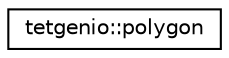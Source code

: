 digraph "Graphical Class Hierarchy"
{
  edge [fontname="Helvetica",fontsize="10",labelfontname="Helvetica",labelfontsize="10"];
  node [fontname="Helvetica",fontsize="10",shape=record];
  rankdir="LR";
  Node0 [label="tetgenio::polygon",height=0.2,width=0.4,color="black", fillcolor="white", style="filled",URL="$structtetgenio_1_1polygon.html"];
}
